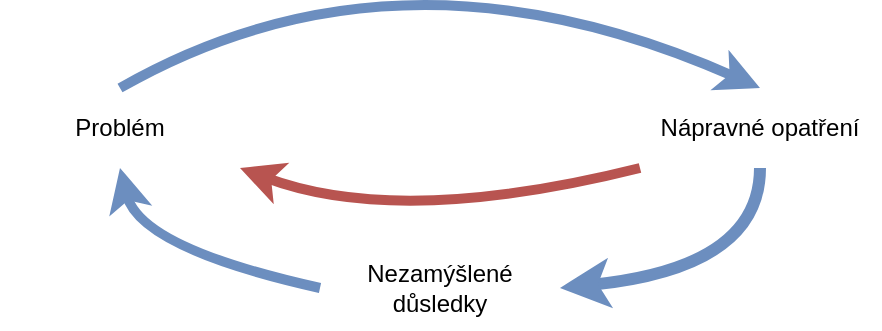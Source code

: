 <mxfile version="24.7.14" pages="3">
  <diagram name="Nápravy, které se vymstí" id="ZJwI4zVX4TxLcMEkrQuK">
    <mxGraphModel dx="925" dy="441" grid="1" gridSize="10" guides="1" tooltips="1" connect="1" arrows="1" fold="1" page="1" pageScale="1" pageWidth="850" pageHeight="1100" math="0" shadow="0">
      <root>
        <mxCell id="0" />
        <mxCell id="1" parent="0" />
        <mxCell id="dj0ozuTIi5hHM8JA-Xa9-1" value="Problém" style="rounded=0;whiteSpace=wrap;html=1;strokeColor=none;" vertex="1" parent="1">
          <mxGeometry x="80" y="80" width="120" height="40" as="geometry" />
        </mxCell>
        <mxCell id="dj0ozuTIi5hHM8JA-Xa9-2" value="Nápravné opatření" style="rounded=0;whiteSpace=wrap;html=1;strokeColor=none;" vertex="1" parent="1">
          <mxGeometry x="400" y="80" width="120" height="40" as="geometry" />
        </mxCell>
        <mxCell id="dj0ozuTIi5hHM8JA-Xa9-5" value="" style="curved=1;endArrow=classic;html=1;rounded=0;exitX=0.5;exitY=0;exitDx=0;exitDy=0;entryX=0.5;entryY=0;entryDx=0;entryDy=0;fillColor=#dae8fc;strokeColor=#6c8ebf;strokeWidth=5;" edge="1" parent="1" source="dj0ozuTIi5hHM8JA-Xa9-1" target="dj0ozuTIi5hHM8JA-Xa9-2">
          <mxGeometry width="50" height="50" relative="1" as="geometry">
            <mxPoint x="400" y="190" as="sourcePoint" />
            <mxPoint x="450" y="140" as="targetPoint" />
            <Array as="points">
              <mxPoint x="280" />
            </Array>
          </mxGeometry>
        </mxCell>
        <mxCell id="dj0ozuTIi5hHM8JA-Xa9-7" value="Nezamýšlené důsledky" style="rounded=0;whiteSpace=wrap;html=1;strokeColor=none;" vertex="1" parent="1">
          <mxGeometry x="240" y="160" width="120" height="40" as="geometry" />
        </mxCell>
        <mxCell id="dj0ozuTIi5hHM8JA-Xa9-8" value="" style="curved=1;endArrow=classic;html=1;rounded=0;exitX=0.5;exitY=1;exitDx=0;exitDy=0;entryX=1;entryY=0.5;entryDx=0;entryDy=0;strokeWidth=6;fillColor=#dae8fc;strokeColor=#6c8ebf;" edge="1" parent="1" source="dj0ozuTIi5hHM8JA-Xa9-2" target="dj0ozuTIi5hHM8JA-Xa9-7">
          <mxGeometry width="50" height="50" relative="1" as="geometry">
            <mxPoint x="190" y="90" as="sourcePoint" />
            <mxPoint x="390" y="90" as="targetPoint" />
            <Array as="points">
              <mxPoint x="460" y="170" />
            </Array>
          </mxGeometry>
        </mxCell>
        <mxCell id="dj0ozuTIi5hHM8JA-Xa9-9" value="" style="curved=1;endArrow=classic;html=1;rounded=0;exitX=0;exitY=0.5;exitDx=0;exitDy=0;entryX=0.5;entryY=1;entryDx=0;entryDy=0;fillColor=#dae8fc;strokeColor=#6c8ebf;strokeWidth=5;" edge="1" parent="1" source="dj0ozuTIi5hHM8JA-Xa9-7" target="dj0ozuTIi5hHM8JA-Xa9-1">
          <mxGeometry width="50" height="50" relative="1" as="geometry">
            <mxPoint x="390" y="130" as="sourcePoint" />
            <mxPoint x="350" y="190" as="targetPoint" />
            <Array as="points">
              <mxPoint x="150" y="160" />
            </Array>
          </mxGeometry>
        </mxCell>
        <mxCell id="dj0ozuTIi5hHM8JA-Xa9-10" value="" style="curved=1;endArrow=classic;html=1;rounded=0;exitX=0;exitY=1;exitDx=0;exitDy=0;fillColor=#f8cecc;strokeColor=#b85450;strokeWidth=5;entryX=1;entryY=1;entryDx=0;entryDy=0;" edge="1" parent="1" source="dj0ozuTIi5hHM8JA-Xa9-2" target="dj0ozuTIi5hHM8JA-Xa9-1">
          <mxGeometry width="50" height="50" relative="1" as="geometry">
            <mxPoint x="150" y="90" as="sourcePoint" />
            <mxPoint x="140" y="120" as="targetPoint" />
            <Array as="points">
              <mxPoint x="280" y="150" />
            </Array>
          </mxGeometry>
        </mxCell>
      </root>
    </mxGraphModel>
  </diagram>
  <diagram name="Posilující" id="FCy6RDkarrnXh3pABSci">
    <mxGraphModel dx="775" dy="370" grid="1" gridSize="10" guides="1" tooltips="1" connect="1" arrows="1" fold="1" page="1" pageScale="1" pageWidth="850" pageHeight="1100" math="0" shadow="0">
      <root>
        <mxCell id="RUTnb119obYntZB3ITeC-0" />
        <mxCell id="RUTnb119obYntZB3ITeC-1" parent="RUTnb119obYntZB3ITeC-0" />
        <mxCell id="RUTnb119obYntZB3ITeC-2" value="Prodané produkty" style="rounded=0;whiteSpace=wrap;html=1;strokeColor=none;" vertex="1" parent="RUTnb119obYntZB3ITeC-1">
          <mxGeometry x="80" y="80" width="120" height="40" as="geometry" />
        </mxCell>
        <mxCell id="RUTnb119obYntZB3ITeC-3" value="Tržby" style="rounded=0;whiteSpace=wrap;html=1;strokeColor=none;" vertex="1" parent="RUTnb119obYntZB3ITeC-1">
          <mxGeometry x="400" y="80" width="120" height="40" as="geometry" />
        </mxCell>
        <mxCell id="RUTnb119obYntZB3ITeC-4" value="" style="curved=1;endArrow=classic;html=1;rounded=0;exitX=0.5;exitY=0;exitDx=0;exitDy=0;entryX=0.5;entryY=0;entryDx=0;entryDy=0;fillColor=#dae8fc;strokeColor=#6c8ebf;strokeWidth=5;" edge="1" parent="RUTnb119obYntZB3ITeC-1" source="RUTnb119obYntZB3ITeC-2" target="RUTnb119obYntZB3ITeC-3">
          <mxGeometry width="50" height="50" relative="1" as="geometry">
            <mxPoint x="400" y="190" as="sourcePoint" />
            <mxPoint x="450" y="140" as="targetPoint" />
            <Array as="points">
              <mxPoint x="280" />
            </Array>
          </mxGeometry>
        </mxCell>
        <mxCell id="RUTnb119obYntZB3ITeC-5" value="Investice do marketingu" style="rounded=0;whiteSpace=wrap;html=1;strokeColor=none;" vertex="1" parent="RUTnb119obYntZB3ITeC-1">
          <mxGeometry x="240" y="160" width="120" height="40" as="geometry" />
        </mxCell>
        <mxCell id="RUTnb119obYntZB3ITeC-6" value="" style="curved=1;endArrow=classic;html=1;rounded=0;exitX=0.5;exitY=1;exitDx=0;exitDy=0;entryX=1;entryY=0.5;entryDx=0;entryDy=0;strokeWidth=6;fillColor=#dae8fc;strokeColor=#6c8ebf;" edge="1" parent="RUTnb119obYntZB3ITeC-1" source="RUTnb119obYntZB3ITeC-3" target="RUTnb119obYntZB3ITeC-5">
          <mxGeometry width="50" height="50" relative="1" as="geometry">
            <mxPoint x="190" y="90" as="sourcePoint" />
            <mxPoint x="390" y="90" as="targetPoint" />
            <Array as="points">
              <mxPoint x="460" y="170" />
            </Array>
          </mxGeometry>
        </mxCell>
        <mxCell id="RUTnb119obYntZB3ITeC-7" value="" style="curved=1;endArrow=classic;html=1;rounded=0;exitX=0;exitY=0.5;exitDx=0;exitDy=0;entryX=0.5;entryY=1;entryDx=0;entryDy=0;fillColor=#dae8fc;strokeColor=#6c8ebf;strokeWidth=5;" edge="1" parent="RUTnb119obYntZB3ITeC-1" source="RUTnb119obYntZB3ITeC-5" target="RUTnb119obYntZB3ITeC-2">
          <mxGeometry width="50" height="50" relative="1" as="geometry">
            <mxPoint x="390" y="130" as="sourcePoint" />
            <mxPoint x="350" y="190" as="targetPoint" />
            <Array as="points">
              <mxPoint x="150" y="160" />
            </Array>
          </mxGeometry>
        </mxCell>
      </root>
    </mxGraphModel>
  </diagram>
  <diagram name="Vyvažující" id="Tdz1MFNVUzKzJMtf4L66">
    <mxGraphModel dx="683" dy="326" grid="1" gridSize="10" guides="1" tooltips="1" connect="1" arrows="1" fold="1" page="1" pageScale="1" pageWidth="850" pageHeight="1100" math="0" shadow="0">
      <root>
        <mxCell id="KUTAGmAnYCT8xxgQr4Qm-0" />
        <mxCell id="KUTAGmAnYCT8xxgQr4Qm-1" parent="KUTAGmAnYCT8xxgQr4Qm-0" />
        <mxCell id="KUTAGmAnYCT8xxgQr4Qm-2" value="Skladové zásoby" style="rounded=0;whiteSpace=wrap;html=1;strokeColor=none;" vertex="1" parent="KUTAGmAnYCT8xxgQr4Qm-1">
          <mxGeometry x="80" y="80" width="120" height="40" as="geometry" />
        </mxCell>
        <mxCell id="KUTAGmAnYCT8xxgQr4Qm-3" value="Požadavky na výrobu" style="rounded=0;whiteSpace=wrap;html=1;strokeColor=none;" vertex="1" parent="KUTAGmAnYCT8xxgQr4Qm-1">
          <mxGeometry x="400" y="80" width="120" height="40" as="geometry" />
        </mxCell>
        <mxCell id="KUTAGmAnYCT8xxgQr4Qm-4" value="" style="curved=1;endArrow=classic;html=1;rounded=0;exitX=0.5;exitY=0;exitDx=0;exitDy=0;entryX=0.5;entryY=0;entryDx=0;entryDy=0;fillColor=#f8cecc;strokeColor=#b85450;strokeWidth=5;" edge="1" parent="KUTAGmAnYCT8xxgQr4Qm-1" source="KUTAGmAnYCT8xxgQr4Qm-2" target="KUTAGmAnYCT8xxgQr4Qm-3">
          <mxGeometry width="50" height="50" relative="1" as="geometry">
            <mxPoint x="400" y="190" as="sourcePoint" />
            <mxPoint x="450" y="140" as="targetPoint" />
            <Array as="points">
              <mxPoint x="280" />
            </Array>
          </mxGeometry>
        </mxCell>
        <mxCell id="KUTAGmAnYCT8xxgQr4Qm-5" value="Přírůstek zásob" style="rounded=0;whiteSpace=wrap;html=1;strokeColor=none;" vertex="1" parent="KUTAGmAnYCT8xxgQr4Qm-1">
          <mxGeometry x="240" y="160" width="120" height="40" as="geometry" />
        </mxCell>
        <mxCell id="KUTAGmAnYCT8xxgQr4Qm-6" value="" style="curved=1;endArrow=classic;html=1;rounded=0;exitX=0.5;exitY=1;exitDx=0;exitDy=0;entryX=1;entryY=0.5;entryDx=0;entryDy=0;strokeWidth=6;fillColor=#f8cecc;strokeColor=#b85450;" edge="1" parent="KUTAGmAnYCT8xxgQr4Qm-1" source="KUTAGmAnYCT8xxgQr4Qm-3" target="KUTAGmAnYCT8xxgQr4Qm-5">
          <mxGeometry width="50" height="50" relative="1" as="geometry">
            <mxPoint x="190" y="90" as="sourcePoint" />
            <mxPoint x="390" y="90" as="targetPoint" />
            <Array as="points">
              <mxPoint x="460" y="170" />
            </Array>
          </mxGeometry>
        </mxCell>
        <mxCell id="KUTAGmAnYCT8xxgQr4Qm-7" value="" style="curved=1;endArrow=classic;html=1;rounded=0;exitX=0;exitY=0.5;exitDx=0;exitDy=0;entryX=0.5;entryY=1;entryDx=0;entryDy=0;fillColor=#dae8fc;strokeColor=#6c8ebf;strokeWidth=5;" edge="1" parent="KUTAGmAnYCT8xxgQr4Qm-1" source="KUTAGmAnYCT8xxgQr4Qm-5" target="KUTAGmAnYCT8xxgQr4Qm-2">
          <mxGeometry width="50" height="50" relative="1" as="geometry">
            <mxPoint x="390" y="130" as="sourcePoint" />
            <mxPoint x="350" y="190" as="targetPoint" />
            <Array as="points">
              <mxPoint x="150" y="160" />
            </Array>
          </mxGeometry>
        </mxCell>
      </root>
    </mxGraphModel>
  </diagram>
</mxfile>
